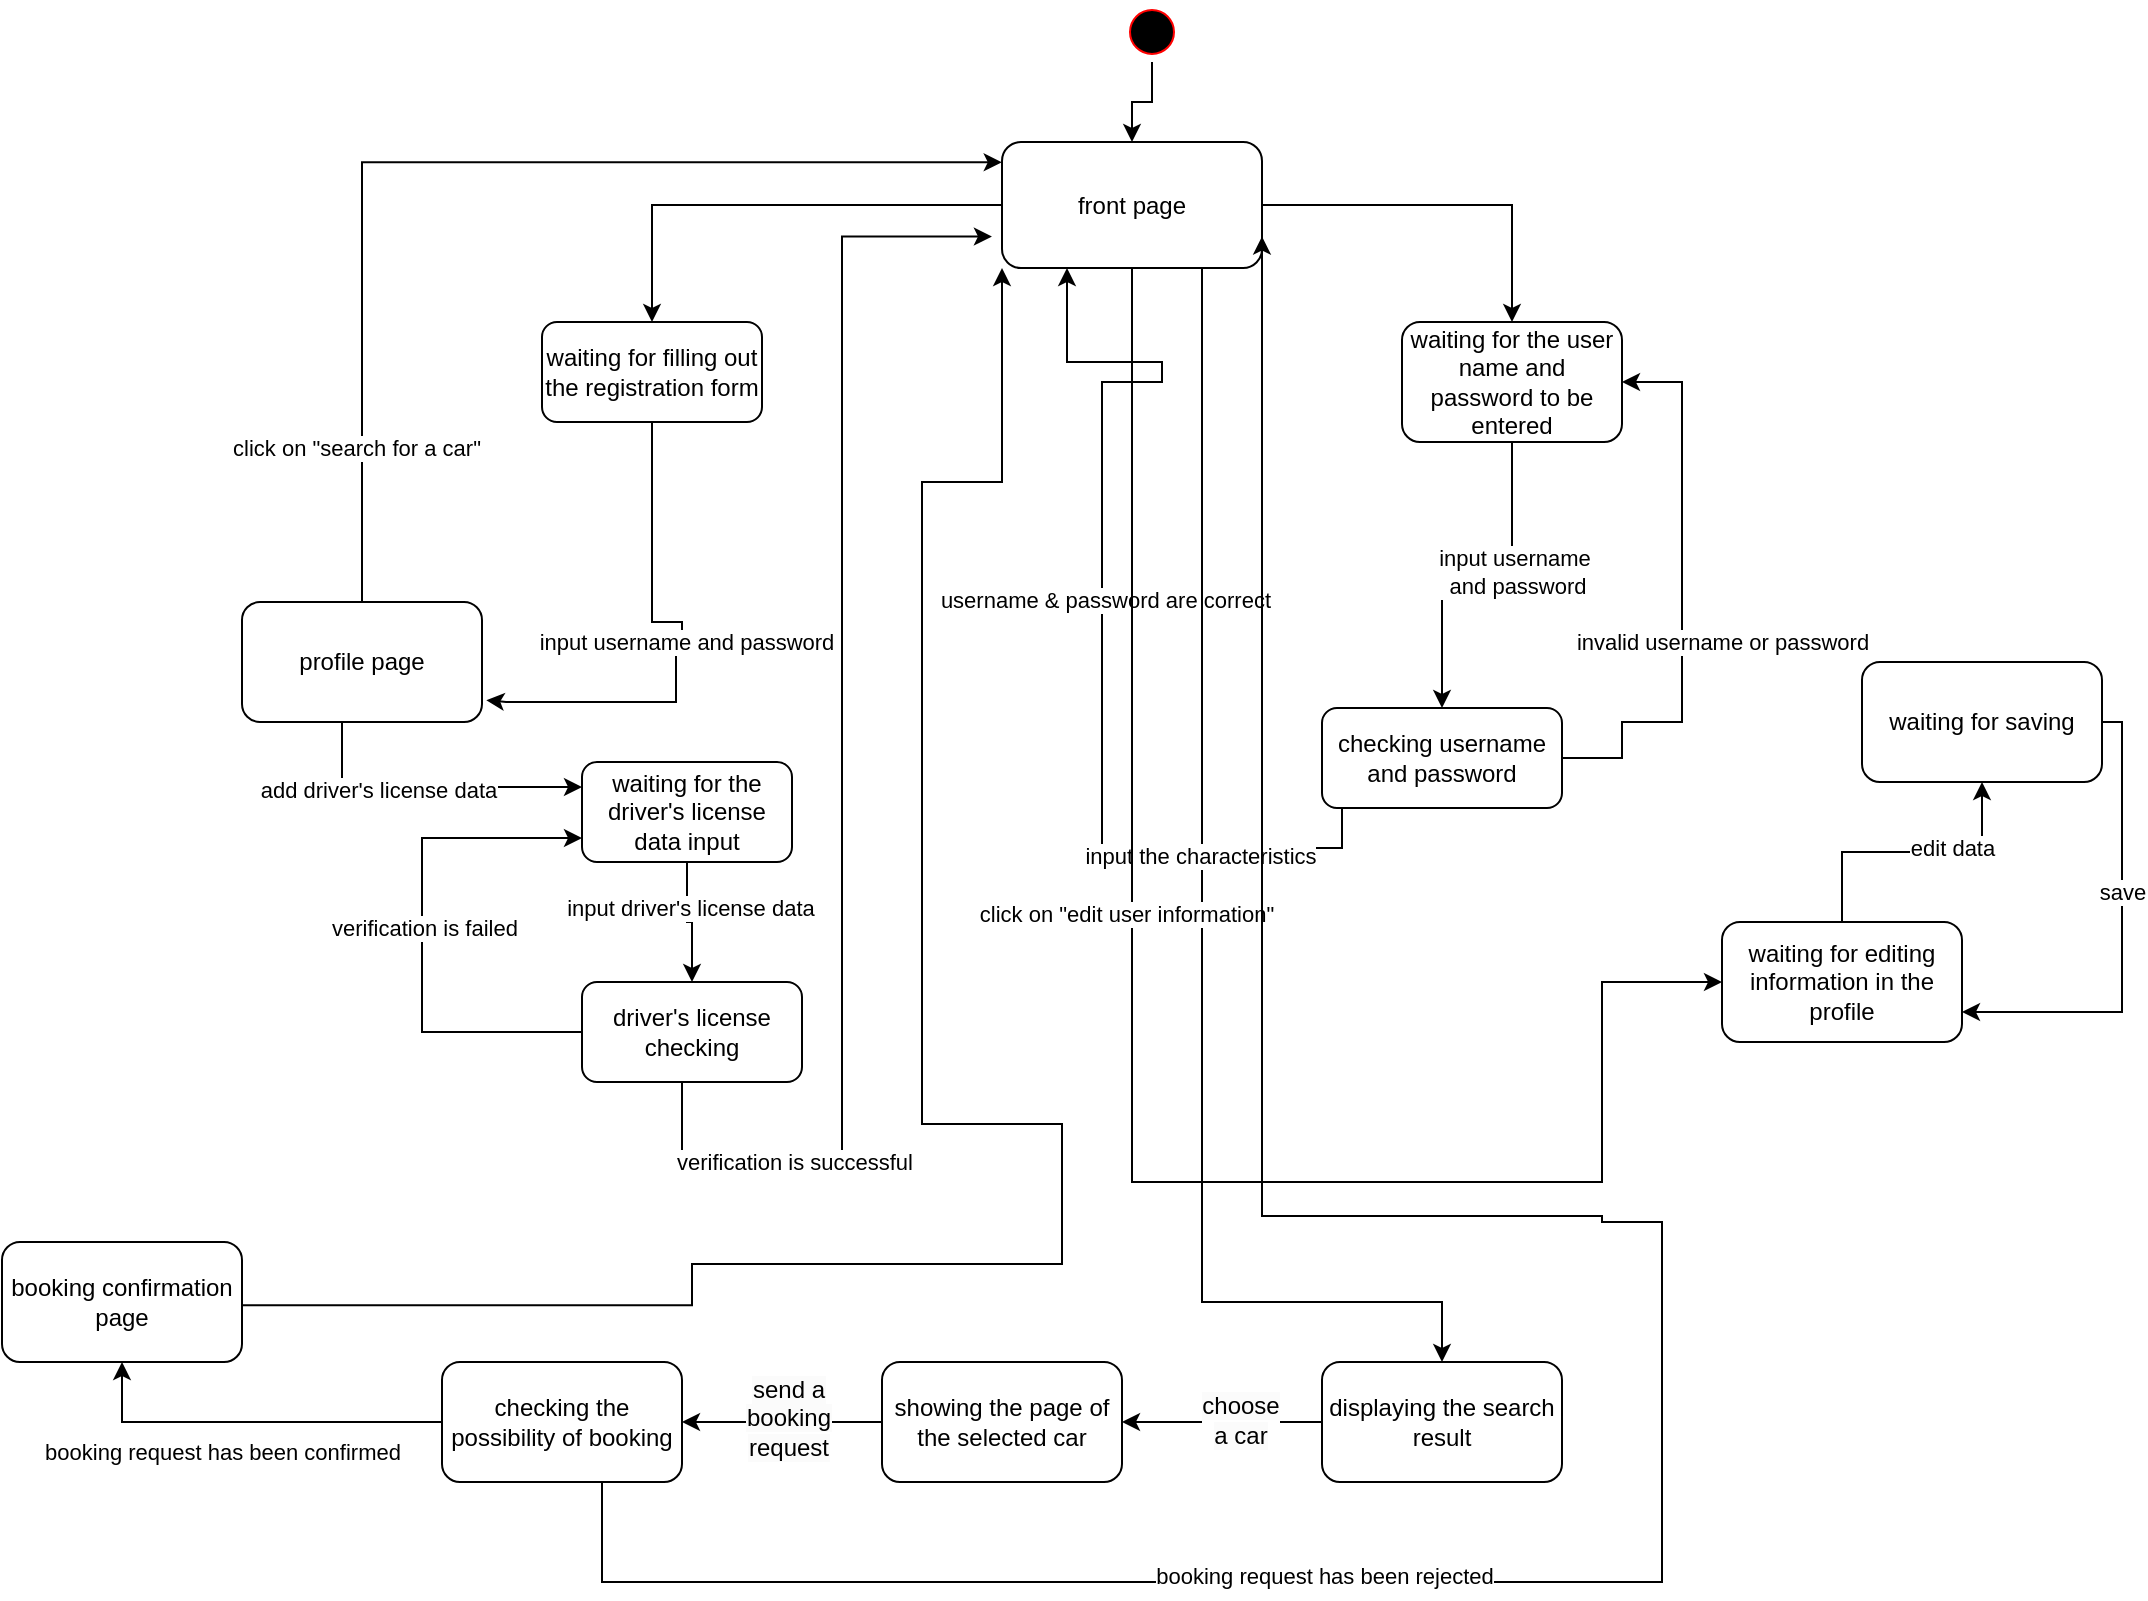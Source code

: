 <mxfile version="24.1.0" type="device">
  <diagram name="Страница — 1" id="D6ojhyZE5IDDxOWpONVt">
    <mxGraphModel dx="1985" dy="2017" grid="1" gridSize="10" guides="1" tooltips="1" connect="1" arrows="1" fold="1" page="1" pageScale="1" pageWidth="827" pageHeight="1169" math="0" shadow="0">
      <root>
        <mxCell id="0" />
        <mxCell id="1" parent="0" />
        <mxCell id="FSNQxrHdNh8W_WYdjc1X-2" value="" style="ellipse;html=1;shape=startState;fillColor=#000000;strokeColor=#ff0000;" parent="1" vertex="1">
          <mxGeometry x="600" y="-80" width="30" height="30" as="geometry" />
        </mxCell>
        <mxCell id="FSNQxrHdNh8W_WYdjc1X-4" value="waiting for filling out the registration form" style="rounded=1;whiteSpace=wrap;html=1;" parent="1" vertex="1">
          <mxGeometry x="310" y="80" width="110" height="50" as="geometry" />
        </mxCell>
        <mxCell id="FSNQxrHdNh8W_WYdjc1X-9" style="edgeStyle=orthogonalEdgeStyle;rounded=0;orthogonalLoop=1;jettySize=auto;html=1;entryX=0.5;entryY=0;entryDx=0;entryDy=0;" parent="1" source="FSNQxrHdNh8W_WYdjc1X-10" target="FSNQxrHdNh8W_WYdjc1X-12" edge="1">
          <mxGeometry relative="1" as="geometry" />
        </mxCell>
        <mxCell id="FSNQxrHdNh8W_WYdjc1X-65" value="input driver&#39;s license data" style="edgeLabel;html=1;align=center;verticalAlign=middle;resizable=0;points=[];" parent="FSNQxrHdNh8W_WYdjc1X-9" vertex="1" connectable="0">
          <mxGeometry x="-0.284" y="1" relative="1" as="geometry">
            <mxPoint as="offset" />
          </mxGeometry>
        </mxCell>
        <mxCell id="FSNQxrHdNh8W_WYdjc1X-10" value="waiting for the driver&#39;s license data input" style="rounded=1;whiteSpace=wrap;html=1;" parent="1" vertex="1">
          <mxGeometry x="330" y="300" width="105" height="50" as="geometry" />
        </mxCell>
        <mxCell id="FSNQxrHdNh8W_WYdjc1X-66" style="edgeStyle=orthogonalEdgeStyle;rounded=0;orthogonalLoop=1;jettySize=auto;html=1;exitX=1;exitY=0.75;exitDx=0;exitDy=0;entryX=0;entryY=0.75;entryDx=0;entryDy=0;" parent="1" source="FSNQxrHdNh8W_WYdjc1X-12" target="FSNQxrHdNh8W_WYdjc1X-10" edge="1">
          <mxGeometry relative="1" as="geometry">
            <mxPoint x="330" y="325" as="targetPoint" />
            <Array as="points">
              <mxPoint x="440" y="435" />
              <mxPoint x="250" y="435" />
              <mxPoint x="250" y="338" />
              <mxPoint x="330" y="338" />
            </Array>
          </mxGeometry>
        </mxCell>
        <mxCell id="knG5LAcwsovCrfZqRPWq-5" value="verification is failed" style="edgeLabel;html=1;align=center;verticalAlign=middle;resizable=0;points=[];" vertex="1" connectable="0" parent="FSNQxrHdNh8W_WYdjc1X-66">
          <mxGeometry x="0.341" y="-1" relative="1" as="geometry">
            <mxPoint as="offset" />
          </mxGeometry>
        </mxCell>
        <mxCell id="knG5LAcwsovCrfZqRPWq-6" style="edgeStyle=orthogonalEdgeStyle;rounded=0;orthogonalLoop=1;jettySize=auto;html=1;entryX=0;entryY=0.75;entryDx=0;entryDy=0;" edge="1" parent="1">
          <mxGeometry relative="1" as="geometry">
            <mxPoint x="380.003" y="460" as="sourcePoint" />
            <mxPoint x="534.96" y="37.25" as="targetPoint" />
            <Array as="points">
              <mxPoint x="380" y="500" />
              <mxPoint x="460" y="500" />
              <mxPoint x="460" y="37" />
            </Array>
          </mxGeometry>
        </mxCell>
        <mxCell id="knG5LAcwsovCrfZqRPWq-7" value="verification is successful" style="edgeLabel;html=1;align=center;verticalAlign=middle;resizable=0;points=[];" vertex="1" connectable="0" parent="knG5LAcwsovCrfZqRPWq-6">
          <mxGeometry x="-0.861" y="2" relative="1" as="geometry">
            <mxPoint x="50" y="2" as="offset" />
          </mxGeometry>
        </mxCell>
        <mxCell id="FSNQxrHdNh8W_WYdjc1X-12" value="driver&#39;s license checking" style="rounded=1;whiteSpace=wrap;html=1;" parent="1" vertex="1">
          <mxGeometry x="330" y="410" width="110" height="50" as="geometry" />
        </mxCell>
        <mxCell id="FSNQxrHdNh8W_WYdjc1X-19" style="edgeStyle=orthogonalEdgeStyle;rounded=0;orthogonalLoop=1;jettySize=auto;html=1;exitX=0.5;exitY=1;exitDx=0;exitDy=0;entryX=0.5;entryY=0;entryDx=0;entryDy=0;" parent="1" source="FSNQxrHdNh8W_WYdjc1X-20" target="FSNQxrHdNh8W_WYdjc1X-22" edge="1">
          <mxGeometry relative="1" as="geometry" />
        </mxCell>
        <mxCell id="FSNQxrHdNh8W_WYdjc1X-59" value="input username&lt;div&gt;&amp;nbsp;and password&lt;/div&gt;" style="edgeLabel;html=1;align=center;verticalAlign=middle;resizable=0;points=[];" parent="FSNQxrHdNh8W_WYdjc1X-19" vertex="1" connectable="0">
          <mxGeometry x="-0.014" y="-2" relative="1" as="geometry">
            <mxPoint x="17" as="offset" />
          </mxGeometry>
        </mxCell>
        <mxCell id="FSNQxrHdNh8W_WYdjc1X-20" value="waiting for the user name and password to be entered" style="rounded=1;whiteSpace=wrap;html=1;" parent="1" vertex="1">
          <mxGeometry x="740" y="80" width="110" height="60" as="geometry" />
        </mxCell>
        <mxCell id="FSNQxrHdNh8W_WYdjc1X-21" style="edgeStyle=orthogonalEdgeStyle;rounded=0;orthogonalLoop=1;jettySize=auto;html=1;exitX=0.5;exitY=1;exitDx=0;exitDy=0;entryX=0.25;entryY=1;entryDx=0;entryDy=0;" parent="1" source="FSNQxrHdNh8W_WYdjc1X-22" target="FSNQxrHdNh8W_WYdjc1X-28" edge="1">
          <mxGeometry relative="1" as="geometry">
            <mxPoint x="710" y="360.0" as="targetPoint" />
            <Array as="points">
              <mxPoint x="710" y="323" />
              <mxPoint x="710" y="343" />
              <mxPoint x="590" y="343" />
              <mxPoint x="590" y="110" />
              <mxPoint x="620" y="110" />
              <mxPoint x="620" y="100" />
              <mxPoint x="573" y="100" />
            </Array>
          </mxGeometry>
        </mxCell>
        <mxCell id="FSNQxrHdNh8W_WYdjc1X-60" value="&lt;span style=&quot;text-align: left;&quot;&gt;username &amp;amp; password are correct&amp;nbsp;&lt;/span&gt;" style="edgeLabel;html=1;align=center;verticalAlign=middle;resizable=0;points=[];" parent="FSNQxrHdNh8W_WYdjc1X-21" vertex="1" connectable="0">
          <mxGeometry x="-0.056" y="-3" relative="1" as="geometry">
            <mxPoint y="-51" as="offset" />
          </mxGeometry>
        </mxCell>
        <mxCell id="FSNQxrHdNh8W_WYdjc1X-22" value="checking username and password" style="rounded=1;whiteSpace=wrap;html=1;" parent="1" vertex="1">
          <mxGeometry x="700" y="273" width="120" height="50" as="geometry" />
        </mxCell>
        <mxCell id="FSNQxrHdNh8W_WYdjc1X-23" style="edgeStyle=orthogonalEdgeStyle;rounded=0;orthogonalLoop=1;jettySize=auto;html=1;entryX=1;entryY=0.5;entryDx=0;entryDy=0;exitX=1;exitY=0.5;exitDx=0;exitDy=0;" parent="1" source="FSNQxrHdNh8W_WYdjc1X-22" target="FSNQxrHdNh8W_WYdjc1X-20" edge="1">
          <mxGeometry relative="1" as="geometry">
            <Array as="points">
              <mxPoint x="850" y="298" />
              <mxPoint x="850" y="280" />
              <mxPoint x="880" y="280" />
              <mxPoint x="880" y="110" />
            </Array>
          </mxGeometry>
        </mxCell>
        <mxCell id="FSNQxrHdNh8W_WYdjc1X-24" value="invalid username or password" style="edgeLabel;html=1;align=center;verticalAlign=middle;resizable=0;points=[];" parent="FSNQxrHdNh8W_WYdjc1X-23" vertex="1" connectable="0">
          <mxGeometry x="-0.81" y="2" relative="1" as="geometry">
            <mxPoint x="53" y="-56" as="offset" />
          </mxGeometry>
        </mxCell>
        <mxCell id="FSNQxrHdNh8W_WYdjc1X-27" style="edgeStyle=orthogonalEdgeStyle;rounded=0;orthogonalLoop=1;jettySize=auto;html=1;entryX=0.5;entryY=0;entryDx=0;entryDy=0;" parent="1" source="FSNQxrHdNh8W_WYdjc1X-28" target="FSNQxrHdNh8W_WYdjc1X-73" edge="1">
          <mxGeometry relative="1" as="geometry">
            <mxPoint x="730" y="640" as="targetPoint" />
            <Array as="points">
              <mxPoint x="640" y="512" />
              <mxPoint x="640" y="570" />
              <mxPoint x="760" y="570" />
            </Array>
          </mxGeometry>
        </mxCell>
        <mxCell id="FSNQxrHdNh8W_WYdjc1X-72" value="input the characteristics" style="edgeLabel;html=1;align=center;verticalAlign=middle;resizable=0;points=[];" parent="FSNQxrHdNh8W_WYdjc1X-27" vertex="1" connectable="0">
          <mxGeometry x="-0.12" y="-1" relative="1" as="geometry">
            <mxPoint as="offset" />
          </mxGeometry>
        </mxCell>
        <mxCell id="FSNQxrHdNh8W_WYdjc1X-87" style="edgeStyle=orthogonalEdgeStyle;rounded=0;orthogonalLoop=1;jettySize=auto;html=1;entryX=0;entryY=0.5;entryDx=0;entryDy=0;" parent="1" source="FSNQxrHdNh8W_WYdjc1X-28" target="FSNQxrHdNh8W_WYdjc1X-86" edge="1">
          <mxGeometry relative="1" as="geometry">
            <Array as="points">
              <mxPoint x="840" y="510" />
              <mxPoint x="840" y="410" />
            </Array>
          </mxGeometry>
        </mxCell>
        <mxCell id="FSNQxrHdNh8W_WYdjc1X-88" value="click on &quot;edit user information&quot;" style="edgeLabel;html=1;align=center;verticalAlign=middle;resizable=0;points=[];" parent="FSNQxrHdNh8W_WYdjc1X-87" vertex="1" connectable="0">
          <mxGeometry x="-0.243" y="-3" relative="1" as="geometry">
            <mxPoint as="offset" />
          </mxGeometry>
        </mxCell>
        <mxCell id="knG5LAcwsovCrfZqRPWq-3" style="edgeStyle=orthogonalEdgeStyle;rounded=0;orthogonalLoop=1;jettySize=auto;html=1;entryX=0.5;entryY=0;entryDx=0;entryDy=0;" edge="1" parent="1" source="FSNQxrHdNh8W_WYdjc1X-28" target="FSNQxrHdNh8W_WYdjc1X-4">
          <mxGeometry relative="1" as="geometry" />
        </mxCell>
        <mxCell id="knG5LAcwsovCrfZqRPWq-4" style="edgeStyle=orthogonalEdgeStyle;rounded=0;orthogonalLoop=1;jettySize=auto;html=1;entryX=0.5;entryY=0;entryDx=0;entryDy=0;" edge="1" parent="1" source="FSNQxrHdNh8W_WYdjc1X-28" target="FSNQxrHdNh8W_WYdjc1X-20">
          <mxGeometry relative="1" as="geometry" />
        </mxCell>
        <mxCell id="FSNQxrHdNh8W_WYdjc1X-28" value="front page" style="rounded=1;whiteSpace=wrap;html=1;" parent="1" vertex="1">
          <mxGeometry x="540" y="-10" width="130" height="63" as="geometry" />
        </mxCell>
        <mxCell id="FSNQxrHdNh8W_WYdjc1X-62" style="edgeStyle=orthogonalEdgeStyle;rounded=0;orthogonalLoop=1;jettySize=auto;html=1;exitX=0.5;exitY=1;exitDx=0;exitDy=0;entryX=1.018;entryY=0.818;entryDx=0;entryDy=0;entryPerimeter=0;" parent="1" source="FSNQxrHdNh8W_WYdjc1X-4" target="knG5LAcwsovCrfZqRPWq-9" edge="1">
          <mxGeometry relative="1" as="geometry">
            <Array as="points">
              <mxPoint x="365" y="230" />
              <mxPoint x="380" y="230" />
              <mxPoint x="380" y="240" />
              <mxPoint x="377" y="240" />
              <mxPoint x="377" y="270" />
              <mxPoint x="292" y="270" />
            </Array>
            <mxPoint x="340" y="250" as="targetPoint" />
          </mxGeometry>
        </mxCell>
        <mxCell id="FSNQxrHdNh8W_WYdjc1X-63" value="input username and password" style="edgeLabel;html=1;align=center;verticalAlign=middle;resizable=0;points=[];" parent="FSNQxrHdNh8W_WYdjc1X-62" vertex="1" connectable="0">
          <mxGeometry x="-0.014" y="2" relative="1" as="geometry">
            <mxPoint as="offset" />
          </mxGeometry>
        </mxCell>
        <mxCell id="FSNQxrHdNh8W_WYdjc1X-74" style="edgeStyle=orthogonalEdgeStyle;rounded=0;orthogonalLoop=1;jettySize=auto;html=1;entryX=1;entryY=0.5;entryDx=0;entryDy=0;" parent="1" source="FSNQxrHdNh8W_WYdjc1X-73" target="FSNQxrHdNh8W_WYdjc1X-76" edge="1">
          <mxGeometry relative="1" as="geometry">
            <mxPoint x="760" y="750" as="targetPoint" />
          </mxGeometry>
        </mxCell>
        <mxCell id="FSNQxrHdNh8W_WYdjc1X-75" value="&lt;span style=&quot;font-size: 12px; text-wrap: wrap; background-color: rgb(251, 251, 251);&quot;&gt;choose a car&lt;/span&gt;" style="edgeLabel;html=1;align=center;verticalAlign=middle;resizable=0;points=[];" parent="FSNQxrHdNh8W_WYdjc1X-74" vertex="1" connectable="0">
          <mxGeometry x="-0.171" y="-1" relative="1" as="geometry">
            <mxPoint as="offset" />
          </mxGeometry>
        </mxCell>
        <mxCell id="FSNQxrHdNh8W_WYdjc1X-73" value="displaying the search result" style="rounded=1;whiteSpace=wrap;html=1;" parent="1" vertex="1">
          <mxGeometry x="700" y="600" width="120" height="60" as="geometry" />
        </mxCell>
        <mxCell id="FSNQxrHdNh8W_WYdjc1X-78" style="edgeStyle=orthogonalEdgeStyle;rounded=0;orthogonalLoop=1;jettySize=auto;html=1;entryX=1;entryY=0.5;entryDx=0;entryDy=0;" parent="1" source="FSNQxrHdNh8W_WYdjc1X-76" target="FSNQxrHdNh8W_WYdjc1X-77" edge="1">
          <mxGeometry relative="1" as="geometry" />
        </mxCell>
        <mxCell id="FSNQxrHdNh8W_WYdjc1X-79" value="&lt;span style=&quot;font-size: 12px; text-wrap: wrap; background-color: rgb(251, 251, 251);&quot;&gt;send a booking request&lt;/span&gt;" style="edgeLabel;html=1;align=center;verticalAlign=middle;resizable=0;points=[];" parent="FSNQxrHdNh8W_WYdjc1X-78" vertex="1" connectable="0">
          <mxGeometry x="-0.035" y="-2" relative="1" as="geometry">
            <mxPoint x="1" as="offset" />
          </mxGeometry>
        </mxCell>
        <mxCell id="FSNQxrHdNh8W_WYdjc1X-76" value="showing the page of the selected car" style="rounded=1;whiteSpace=wrap;html=1;" parent="1" vertex="1">
          <mxGeometry x="480" y="600" width="120" height="60" as="geometry" />
        </mxCell>
        <mxCell id="FSNQxrHdNh8W_WYdjc1X-80" style="edgeStyle=orthogonalEdgeStyle;rounded=0;orthogonalLoop=1;jettySize=auto;html=1;entryX=0.5;entryY=1;entryDx=0;entryDy=0;" parent="1" source="FSNQxrHdNh8W_WYdjc1X-77" target="FSNQxrHdNh8W_WYdjc1X-82" edge="1">
          <mxGeometry relative="1" as="geometry">
            <mxPoint x="100" y="550" as="targetPoint" />
          </mxGeometry>
        </mxCell>
        <mxCell id="FSNQxrHdNh8W_WYdjc1X-83" style="edgeStyle=orthogonalEdgeStyle;rounded=0;orthogonalLoop=1;jettySize=auto;html=1;entryX=1;entryY=0.75;entryDx=0;entryDy=0;exitX=0.553;exitY=0.999;exitDx=0;exitDy=0;exitPerimeter=0;" parent="1" source="FSNQxrHdNh8W_WYdjc1X-77" target="FSNQxrHdNh8W_WYdjc1X-28" edge="1">
          <mxGeometry relative="1" as="geometry">
            <mxPoint x="340.03" y="675.66" as="sourcePoint" />
            <mxPoint x="830.43" y="552.96" as="targetPoint" />
            <Array as="points">
              <mxPoint x="340" y="660" />
              <mxPoint x="340" y="710" />
              <mxPoint x="870" y="710" />
              <mxPoint x="870" y="530" />
              <mxPoint x="840" y="530" />
              <mxPoint x="840" y="527" />
            </Array>
          </mxGeometry>
        </mxCell>
        <mxCell id="FSNQxrHdNh8W_WYdjc1X-84" value="booking request has been rejected" style="edgeLabel;html=1;align=center;verticalAlign=middle;resizable=0;points=[];" parent="FSNQxrHdNh8W_WYdjc1X-83" vertex="1" connectable="0">
          <mxGeometry x="-0.422" y="3" relative="1" as="geometry">
            <mxPoint as="offset" />
          </mxGeometry>
        </mxCell>
        <mxCell id="FSNQxrHdNh8W_WYdjc1X-77" value="checking the possibility of booking" style="rounded=1;whiteSpace=wrap;html=1;" parent="1" vertex="1">
          <mxGeometry x="260" y="600" width="120" height="60" as="geometry" />
        </mxCell>
        <mxCell id="FSNQxrHdNh8W_WYdjc1X-81" value="&lt;span style=&quot;font-size: 11px; background-color: rgb(255, 255, 255);&quot;&gt;booking request has been confirmed&lt;/span&gt;" style="text;html=1;align=center;verticalAlign=middle;resizable=0;points=[];autosize=1;strokeColor=none;fillColor=none;" parent="1" vertex="1">
          <mxGeometry x="50" y="630" width="200" height="30" as="geometry" />
        </mxCell>
        <mxCell id="FSNQxrHdNh8W_WYdjc1X-85" style="edgeStyle=orthogonalEdgeStyle;rounded=0;orthogonalLoop=1;jettySize=auto;html=1;entryX=0;entryY=1;entryDx=0;entryDy=0;" parent="1" target="FSNQxrHdNh8W_WYdjc1X-28" edge="1">
          <mxGeometry relative="1" as="geometry">
            <Array as="points">
              <mxPoint x="385" y="572" />
              <mxPoint x="385" y="551" />
              <mxPoint x="570" y="551" />
              <mxPoint x="570" y="481" />
              <mxPoint x="500" y="481" />
              <mxPoint x="500" y="160" />
              <mxPoint x="540" y="160" />
            </Array>
            <mxPoint x="120" y="571.58" as="sourcePoint" />
            <mxPoint x="520" y="25.83" as="targetPoint" />
          </mxGeometry>
        </mxCell>
        <mxCell id="FSNQxrHdNh8W_WYdjc1X-82" value="booking confirmation page" style="rounded=1;whiteSpace=wrap;html=1;" parent="1" vertex="1">
          <mxGeometry x="40" y="540" width="120" height="60" as="geometry" />
        </mxCell>
        <mxCell id="FSNQxrHdNh8W_WYdjc1X-89" style="edgeStyle=orthogonalEdgeStyle;rounded=0;orthogonalLoop=1;jettySize=auto;html=1;entryX=0.5;entryY=1;entryDx=0;entryDy=0;" parent="1" source="FSNQxrHdNh8W_WYdjc1X-86" target="FSNQxrHdNh8W_WYdjc1X-91" edge="1">
          <mxGeometry relative="1" as="geometry">
            <mxPoint x="1040" y="330" as="targetPoint" />
          </mxGeometry>
        </mxCell>
        <mxCell id="FSNQxrHdNh8W_WYdjc1X-90" value="edit data" style="edgeLabel;html=1;align=center;verticalAlign=middle;resizable=0;points=[];" parent="FSNQxrHdNh8W_WYdjc1X-89" vertex="1" connectable="0">
          <mxGeometry x="0.282" y="2" relative="1" as="geometry">
            <mxPoint as="offset" />
          </mxGeometry>
        </mxCell>
        <mxCell id="FSNQxrHdNh8W_WYdjc1X-86" value="waiting for editing information in the profile" style="rounded=1;whiteSpace=wrap;html=1;" parent="1" vertex="1">
          <mxGeometry x="900" y="380" width="120" height="60" as="geometry" />
        </mxCell>
        <mxCell id="FSNQxrHdNh8W_WYdjc1X-92" style="edgeStyle=orthogonalEdgeStyle;rounded=0;orthogonalLoop=1;jettySize=auto;html=1;entryX=1;entryY=0.75;entryDx=0;entryDy=0;" parent="1" source="FSNQxrHdNh8W_WYdjc1X-91" target="FSNQxrHdNh8W_WYdjc1X-86" edge="1">
          <mxGeometry relative="1" as="geometry">
            <Array as="points">
              <mxPoint x="1100" y="280" />
              <mxPoint x="1100" y="425" />
            </Array>
          </mxGeometry>
        </mxCell>
        <mxCell id="FSNQxrHdNh8W_WYdjc1X-93" value="save" style="edgeLabel;html=1;align=center;verticalAlign=middle;resizable=0;points=[];" parent="FSNQxrHdNh8W_WYdjc1X-92" vertex="1" connectable="0">
          <mxGeometry x="-0.191" relative="1" as="geometry">
            <mxPoint as="offset" />
          </mxGeometry>
        </mxCell>
        <mxCell id="FSNQxrHdNh8W_WYdjc1X-91" value="waiting for saving" style="rounded=1;whiteSpace=wrap;html=1;" parent="1" vertex="1">
          <mxGeometry x="970" y="250" width="120" height="60" as="geometry" />
        </mxCell>
        <mxCell id="knG5LAcwsovCrfZqRPWq-2" style="edgeStyle=orthogonalEdgeStyle;rounded=0;orthogonalLoop=1;jettySize=auto;html=1;entryX=0.5;entryY=0;entryDx=0;entryDy=0;" edge="1" parent="1" source="FSNQxrHdNh8W_WYdjc1X-2" target="FSNQxrHdNh8W_WYdjc1X-28">
          <mxGeometry relative="1" as="geometry" />
        </mxCell>
        <mxCell id="knG5LAcwsovCrfZqRPWq-10" style="edgeStyle=orthogonalEdgeStyle;rounded=0;orthogonalLoop=1;jettySize=auto;html=1;entryX=0;entryY=0.25;entryDx=0;entryDy=0;" edge="1" parent="1" source="knG5LAcwsovCrfZqRPWq-9" target="FSNQxrHdNh8W_WYdjc1X-10">
          <mxGeometry relative="1" as="geometry">
            <Array as="points">
              <mxPoint x="210" y="313" />
            </Array>
          </mxGeometry>
        </mxCell>
        <mxCell id="knG5LAcwsovCrfZqRPWq-11" value="add driver&#39;s license data" style="edgeLabel;html=1;align=center;verticalAlign=middle;resizable=0;points=[];" vertex="1" connectable="0" parent="knG5LAcwsovCrfZqRPWq-10">
          <mxGeometry x="-0.34" y="-1" relative="1" as="geometry">
            <mxPoint as="offset" />
          </mxGeometry>
        </mxCell>
        <mxCell id="knG5LAcwsovCrfZqRPWq-9" value="profile page" style="rounded=1;whiteSpace=wrap;html=1;" vertex="1" parent="1">
          <mxGeometry x="160" y="220" width="120" height="60" as="geometry" />
        </mxCell>
        <mxCell id="knG5LAcwsovCrfZqRPWq-12" style="edgeStyle=orthogonalEdgeStyle;rounded=0;orthogonalLoop=1;jettySize=auto;html=1;entryX=-0.001;entryY=0.161;entryDx=0;entryDy=0;entryPerimeter=0;" edge="1" parent="1" source="knG5LAcwsovCrfZqRPWq-9" target="FSNQxrHdNh8W_WYdjc1X-28">
          <mxGeometry relative="1" as="geometry">
            <Array as="points">
              <mxPoint x="220" />
            </Array>
          </mxGeometry>
        </mxCell>
        <mxCell id="knG5LAcwsovCrfZqRPWq-13" value="click on &quot;search for a car&quot;" style="edgeLabel;html=1;align=center;verticalAlign=middle;resizable=0;points=[];" vertex="1" connectable="0" parent="knG5LAcwsovCrfZqRPWq-12">
          <mxGeometry x="-0.713" y="3" relative="1" as="geometry">
            <mxPoint as="offset" />
          </mxGeometry>
        </mxCell>
      </root>
    </mxGraphModel>
  </diagram>
</mxfile>
